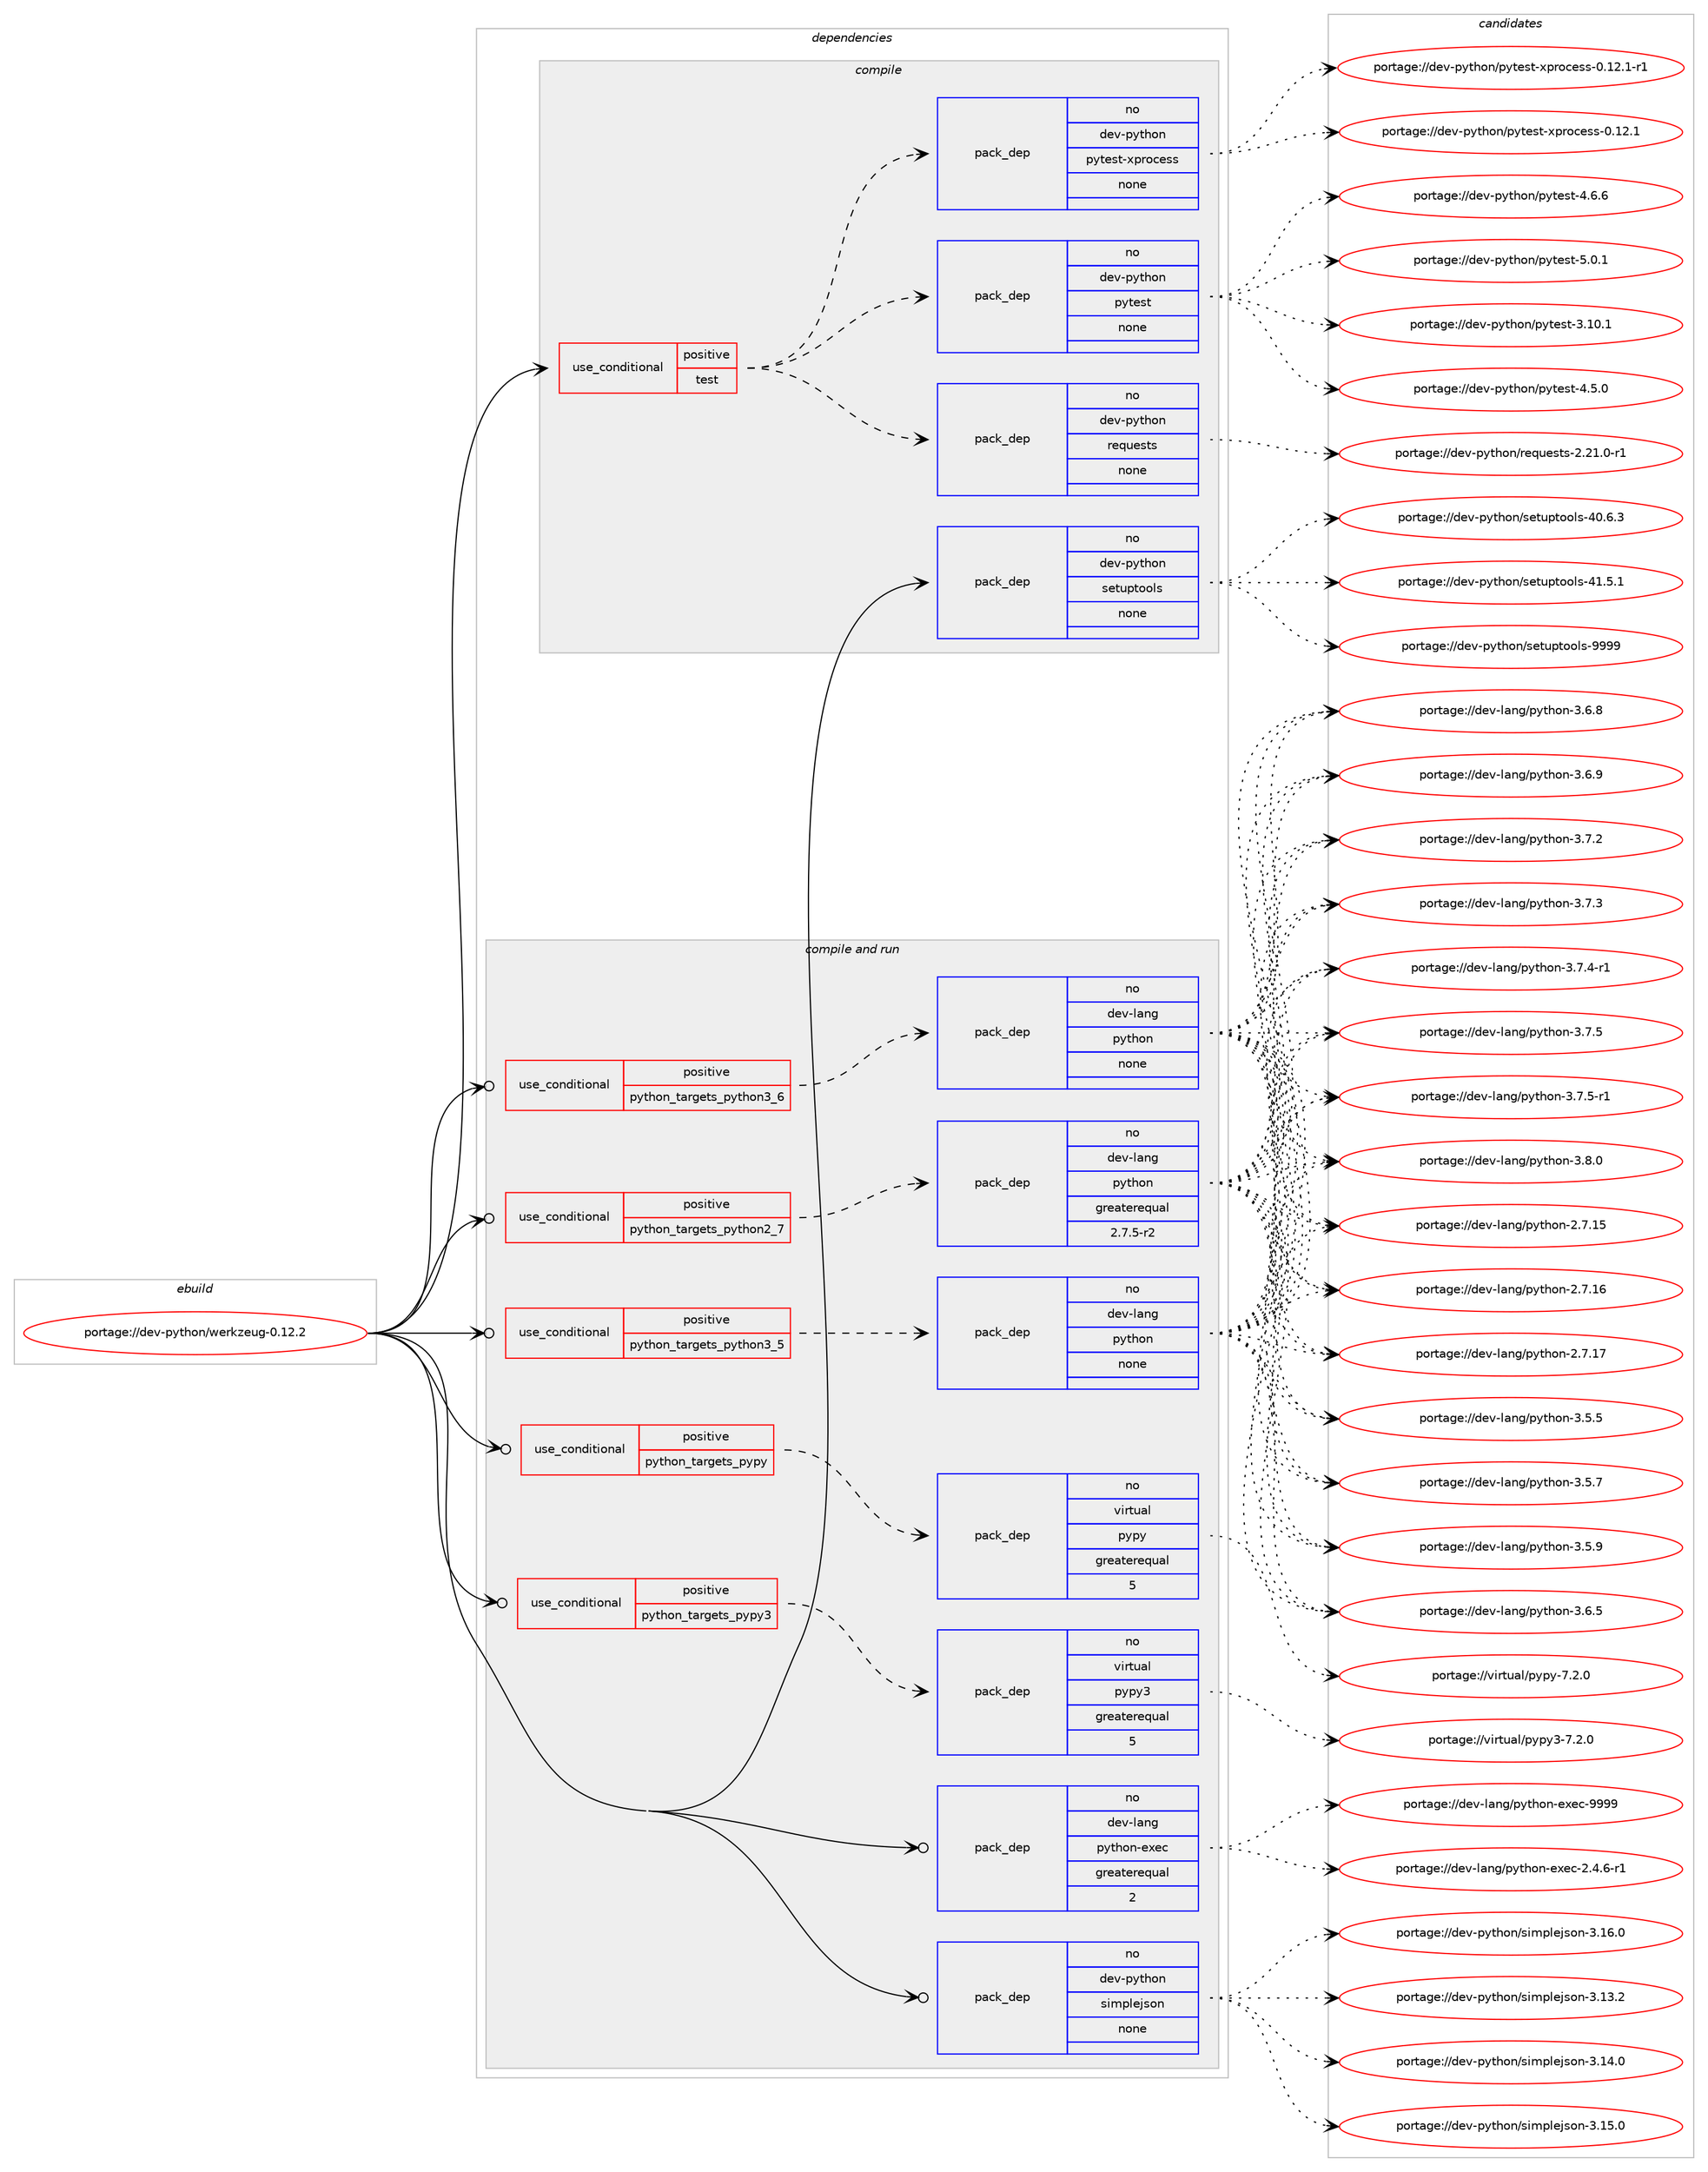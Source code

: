 digraph prolog {

# *************
# Graph options
# *************

newrank=true;
concentrate=true;
compound=true;
graph [rankdir=LR,fontname=Helvetica,fontsize=10,ranksep=1.5];#, ranksep=2.5, nodesep=0.2];
edge  [arrowhead=vee];
node  [fontname=Helvetica,fontsize=10];

# **********
# The ebuild
# **********

subgraph cluster_leftcol {
color=gray;
rank=same;
label=<<i>ebuild</i>>;
id [label="portage://dev-python/werkzeug-0.12.2", color=red, width=4, href="../dev-python/werkzeug-0.12.2.svg"];
}

# ****************
# The dependencies
# ****************

subgraph cluster_midcol {
color=gray;
label=<<i>dependencies</i>>;
subgraph cluster_compile {
fillcolor="#eeeeee";
style=filled;
label=<<i>compile</i>>;
subgraph cond40709 {
dependency178829 [label=<<TABLE BORDER="0" CELLBORDER="1" CELLSPACING="0" CELLPADDING="4"><TR><TD ROWSPAN="3" CELLPADDING="10">use_conditional</TD></TR><TR><TD>positive</TD></TR><TR><TD>test</TD></TR></TABLE>>, shape=none, color=red];
subgraph pack134709 {
dependency178830 [label=<<TABLE BORDER="0" CELLBORDER="1" CELLSPACING="0" CELLPADDING="4" WIDTH="220"><TR><TD ROWSPAN="6" CELLPADDING="30">pack_dep</TD></TR><TR><TD WIDTH="110">no</TD></TR><TR><TD>dev-python</TD></TR><TR><TD>requests</TD></TR><TR><TD>none</TD></TR><TR><TD></TD></TR></TABLE>>, shape=none, color=blue];
}
dependency178829:e -> dependency178830:w [weight=20,style="dashed",arrowhead="vee"];
subgraph pack134710 {
dependency178831 [label=<<TABLE BORDER="0" CELLBORDER="1" CELLSPACING="0" CELLPADDING="4" WIDTH="220"><TR><TD ROWSPAN="6" CELLPADDING="30">pack_dep</TD></TR><TR><TD WIDTH="110">no</TD></TR><TR><TD>dev-python</TD></TR><TR><TD>pytest</TD></TR><TR><TD>none</TD></TR><TR><TD></TD></TR></TABLE>>, shape=none, color=blue];
}
dependency178829:e -> dependency178831:w [weight=20,style="dashed",arrowhead="vee"];
subgraph pack134711 {
dependency178832 [label=<<TABLE BORDER="0" CELLBORDER="1" CELLSPACING="0" CELLPADDING="4" WIDTH="220"><TR><TD ROWSPAN="6" CELLPADDING="30">pack_dep</TD></TR><TR><TD WIDTH="110">no</TD></TR><TR><TD>dev-python</TD></TR><TR><TD>pytest-xprocess</TD></TR><TR><TD>none</TD></TR><TR><TD></TD></TR></TABLE>>, shape=none, color=blue];
}
dependency178829:e -> dependency178832:w [weight=20,style="dashed",arrowhead="vee"];
}
id:e -> dependency178829:w [weight=20,style="solid",arrowhead="vee"];
subgraph pack134712 {
dependency178833 [label=<<TABLE BORDER="0" CELLBORDER="1" CELLSPACING="0" CELLPADDING="4" WIDTH="220"><TR><TD ROWSPAN="6" CELLPADDING="30">pack_dep</TD></TR><TR><TD WIDTH="110">no</TD></TR><TR><TD>dev-python</TD></TR><TR><TD>setuptools</TD></TR><TR><TD>none</TD></TR><TR><TD></TD></TR></TABLE>>, shape=none, color=blue];
}
id:e -> dependency178833:w [weight=20,style="solid",arrowhead="vee"];
}
subgraph cluster_compileandrun {
fillcolor="#eeeeee";
style=filled;
label=<<i>compile and run</i>>;
subgraph cond40710 {
dependency178834 [label=<<TABLE BORDER="0" CELLBORDER="1" CELLSPACING="0" CELLPADDING="4"><TR><TD ROWSPAN="3" CELLPADDING="10">use_conditional</TD></TR><TR><TD>positive</TD></TR><TR><TD>python_targets_pypy</TD></TR></TABLE>>, shape=none, color=red];
subgraph pack134713 {
dependency178835 [label=<<TABLE BORDER="0" CELLBORDER="1" CELLSPACING="0" CELLPADDING="4" WIDTH="220"><TR><TD ROWSPAN="6" CELLPADDING="30">pack_dep</TD></TR><TR><TD WIDTH="110">no</TD></TR><TR><TD>virtual</TD></TR><TR><TD>pypy</TD></TR><TR><TD>greaterequal</TD></TR><TR><TD>5</TD></TR></TABLE>>, shape=none, color=blue];
}
dependency178834:e -> dependency178835:w [weight=20,style="dashed",arrowhead="vee"];
}
id:e -> dependency178834:w [weight=20,style="solid",arrowhead="odotvee"];
subgraph cond40711 {
dependency178836 [label=<<TABLE BORDER="0" CELLBORDER="1" CELLSPACING="0" CELLPADDING="4"><TR><TD ROWSPAN="3" CELLPADDING="10">use_conditional</TD></TR><TR><TD>positive</TD></TR><TR><TD>python_targets_pypy3</TD></TR></TABLE>>, shape=none, color=red];
subgraph pack134714 {
dependency178837 [label=<<TABLE BORDER="0" CELLBORDER="1" CELLSPACING="0" CELLPADDING="4" WIDTH="220"><TR><TD ROWSPAN="6" CELLPADDING="30">pack_dep</TD></TR><TR><TD WIDTH="110">no</TD></TR><TR><TD>virtual</TD></TR><TR><TD>pypy3</TD></TR><TR><TD>greaterequal</TD></TR><TR><TD>5</TD></TR></TABLE>>, shape=none, color=blue];
}
dependency178836:e -> dependency178837:w [weight=20,style="dashed",arrowhead="vee"];
}
id:e -> dependency178836:w [weight=20,style="solid",arrowhead="odotvee"];
subgraph cond40712 {
dependency178838 [label=<<TABLE BORDER="0" CELLBORDER="1" CELLSPACING="0" CELLPADDING="4"><TR><TD ROWSPAN="3" CELLPADDING="10">use_conditional</TD></TR><TR><TD>positive</TD></TR><TR><TD>python_targets_python2_7</TD></TR></TABLE>>, shape=none, color=red];
subgraph pack134715 {
dependency178839 [label=<<TABLE BORDER="0" CELLBORDER="1" CELLSPACING="0" CELLPADDING="4" WIDTH="220"><TR><TD ROWSPAN="6" CELLPADDING="30">pack_dep</TD></TR><TR><TD WIDTH="110">no</TD></TR><TR><TD>dev-lang</TD></TR><TR><TD>python</TD></TR><TR><TD>greaterequal</TD></TR><TR><TD>2.7.5-r2</TD></TR></TABLE>>, shape=none, color=blue];
}
dependency178838:e -> dependency178839:w [weight=20,style="dashed",arrowhead="vee"];
}
id:e -> dependency178838:w [weight=20,style="solid",arrowhead="odotvee"];
subgraph cond40713 {
dependency178840 [label=<<TABLE BORDER="0" CELLBORDER="1" CELLSPACING="0" CELLPADDING="4"><TR><TD ROWSPAN="3" CELLPADDING="10">use_conditional</TD></TR><TR><TD>positive</TD></TR><TR><TD>python_targets_python3_5</TD></TR></TABLE>>, shape=none, color=red];
subgraph pack134716 {
dependency178841 [label=<<TABLE BORDER="0" CELLBORDER="1" CELLSPACING="0" CELLPADDING="4" WIDTH="220"><TR><TD ROWSPAN="6" CELLPADDING="30">pack_dep</TD></TR><TR><TD WIDTH="110">no</TD></TR><TR><TD>dev-lang</TD></TR><TR><TD>python</TD></TR><TR><TD>none</TD></TR><TR><TD></TD></TR></TABLE>>, shape=none, color=blue];
}
dependency178840:e -> dependency178841:w [weight=20,style="dashed",arrowhead="vee"];
}
id:e -> dependency178840:w [weight=20,style="solid",arrowhead="odotvee"];
subgraph cond40714 {
dependency178842 [label=<<TABLE BORDER="0" CELLBORDER="1" CELLSPACING="0" CELLPADDING="4"><TR><TD ROWSPAN="3" CELLPADDING="10">use_conditional</TD></TR><TR><TD>positive</TD></TR><TR><TD>python_targets_python3_6</TD></TR></TABLE>>, shape=none, color=red];
subgraph pack134717 {
dependency178843 [label=<<TABLE BORDER="0" CELLBORDER="1" CELLSPACING="0" CELLPADDING="4" WIDTH="220"><TR><TD ROWSPAN="6" CELLPADDING="30">pack_dep</TD></TR><TR><TD WIDTH="110">no</TD></TR><TR><TD>dev-lang</TD></TR><TR><TD>python</TD></TR><TR><TD>none</TD></TR><TR><TD></TD></TR></TABLE>>, shape=none, color=blue];
}
dependency178842:e -> dependency178843:w [weight=20,style="dashed",arrowhead="vee"];
}
id:e -> dependency178842:w [weight=20,style="solid",arrowhead="odotvee"];
subgraph pack134718 {
dependency178844 [label=<<TABLE BORDER="0" CELLBORDER="1" CELLSPACING="0" CELLPADDING="4" WIDTH="220"><TR><TD ROWSPAN="6" CELLPADDING="30">pack_dep</TD></TR><TR><TD WIDTH="110">no</TD></TR><TR><TD>dev-lang</TD></TR><TR><TD>python-exec</TD></TR><TR><TD>greaterequal</TD></TR><TR><TD>2</TD></TR></TABLE>>, shape=none, color=blue];
}
id:e -> dependency178844:w [weight=20,style="solid",arrowhead="odotvee"];
subgraph pack134719 {
dependency178845 [label=<<TABLE BORDER="0" CELLBORDER="1" CELLSPACING="0" CELLPADDING="4" WIDTH="220"><TR><TD ROWSPAN="6" CELLPADDING="30">pack_dep</TD></TR><TR><TD WIDTH="110">no</TD></TR><TR><TD>dev-python</TD></TR><TR><TD>simplejson</TD></TR><TR><TD>none</TD></TR><TR><TD></TD></TR></TABLE>>, shape=none, color=blue];
}
id:e -> dependency178845:w [weight=20,style="solid",arrowhead="odotvee"];
}
subgraph cluster_run {
fillcolor="#eeeeee";
style=filled;
label=<<i>run</i>>;
}
}

# **************
# The candidates
# **************

subgraph cluster_choices {
rank=same;
color=gray;
label=<<i>candidates</i>>;

subgraph choice134709 {
color=black;
nodesep=1;
choiceportage1001011184511212111610411111047114101113117101115116115455046504946484511449 [label="portage://dev-python/requests-2.21.0-r1", color=red, width=4,href="../dev-python/requests-2.21.0-r1.svg"];
dependency178830:e -> choiceportage1001011184511212111610411111047114101113117101115116115455046504946484511449:w [style=dotted,weight="100"];
}
subgraph choice134710 {
color=black;
nodesep=1;
choiceportage100101118451121211161041111104711212111610111511645514649484649 [label="portage://dev-python/pytest-3.10.1", color=red, width=4,href="../dev-python/pytest-3.10.1.svg"];
choiceportage1001011184511212111610411111047112121116101115116455246534648 [label="portage://dev-python/pytest-4.5.0", color=red, width=4,href="../dev-python/pytest-4.5.0.svg"];
choiceportage1001011184511212111610411111047112121116101115116455246544654 [label="portage://dev-python/pytest-4.6.6", color=red, width=4,href="../dev-python/pytest-4.6.6.svg"];
choiceportage1001011184511212111610411111047112121116101115116455346484649 [label="portage://dev-python/pytest-5.0.1", color=red, width=4,href="../dev-python/pytest-5.0.1.svg"];
dependency178831:e -> choiceportage100101118451121211161041111104711212111610111511645514649484649:w [style=dotted,weight="100"];
dependency178831:e -> choiceportage1001011184511212111610411111047112121116101115116455246534648:w [style=dotted,weight="100"];
dependency178831:e -> choiceportage1001011184511212111610411111047112121116101115116455246544654:w [style=dotted,weight="100"];
dependency178831:e -> choiceportage1001011184511212111610411111047112121116101115116455346484649:w [style=dotted,weight="100"];
}
subgraph choice134711 {
color=black;
nodesep=1;
choiceportage1001011184511212111610411111047112121116101115116451201121141119910111511545484649504649 [label="portage://dev-python/pytest-xprocess-0.12.1", color=red, width=4,href="../dev-python/pytest-xprocess-0.12.1.svg"];
choiceportage10010111845112121116104111110471121211161011151164512011211411199101115115454846495046494511449 [label="portage://dev-python/pytest-xprocess-0.12.1-r1", color=red, width=4,href="../dev-python/pytest-xprocess-0.12.1-r1.svg"];
dependency178832:e -> choiceportage1001011184511212111610411111047112121116101115116451201121141119910111511545484649504649:w [style=dotted,weight="100"];
dependency178832:e -> choiceportage10010111845112121116104111110471121211161011151164512011211411199101115115454846495046494511449:w [style=dotted,weight="100"];
}
subgraph choice134712 {
color=black;
nodesep=1;
choiceportage100101118451121211161041111104711510111611711211611111110811545524846544651 [label="portage://dev-python/setuptools-40.6.3", color=red, width=4,href="../dev-python/setuptools-40.6.3.svg"];
choiceportage100101118451121211161041111104711510111611711211611111110811545524946534649 [label="portage://dev-python/setuptools-41.5.1", color=red, width=4,href="../dev-python/setuptools-41.5.1.svg"];
choiceportage10010111845112121116104111110471151011161171121161111111081154557575757 [label="portage://dev-python/setuptools-9999", color=red, width=4,href="../dev-python/setuptools-9999.svg"];
dependency178833:e -> choiceportage100101118451121211161041111104711510111611711211611111110811545524846544651:w [style=dotted,weight="100"];
dependency178833:e -> choiceportage100101118451121211161041111104711510111611711211611111110811545524946534649:w [style=dotted,weight="100"];
dependency178833:e -> choiceportage10010111845112121116104111110471151011161171121161111111081154557575757:w [style=dotted,weight="100"];
}
subgraph choice134713 {
color=black;
nodesep=1;
choiceportage1181051141161179710847112121112121455546504648 [label="portage://virtual/pypy-7.2.0", color=red, width=4,href="../virtual/pypy-7.2.0.svg"];
dependency178835:e -> choiceportage1181051141161179710847112121112121455546504648:w [style=dotted,weight="100"];
}
subgraph choice134714 {
color=black;
nodesep=1;
choiceportage118105114116117971084711212111212151455546504648 [label="portage://virtual/pypy3-7.2.0", color=red, width=4,href="../virtual/pypy3-7.2.0.svg"];
dependency178837:e -> choiceportage118105114116117971084711212111212151455546504648:w [style=dotted,weight="100"];
}
subgraph choice134715 {
color=black;
nodesep=1;
choiceportage10010111845108971101034711212111610411111045504655464953 [label="portage://dev-lang/python-2.7.15", color=red, width=4,href="../dev-lang/python-2.7.15.svg"];
choiceportage10010111845108971101034711212111610411111045504655464954 [label="portage://dev-lang/python-2.7.16", color=red, width=4,href="../dev-lang/python-2.7.16.svg"];
choiceportage10010111845108971101034711212111610411111045504655464955 [label="portage://dev-lang/python-2.7.17", color=red, width=4,href="../dev-lang/python-2.7.17.svg"];
choiceportage100101118451089711010347112121116104111110455146534653 [label="portage://dev-lang/python-3.5.5", color=red, width=4,href="../dev-lang/python-3.5.5.svg"];
choiceportage100101118451089711010347112121116104111110455146534655 [label="portage://dev-lang/python-3.5.7", color=red, width=4,href="../dev-lang/python-3.5.7.svg"];
choiceportage100101118451089711010347112121116104111110455146534657 [label="portage://dev-lang/python-3.5.9", color=red, width=4,href="../dev-lang/python-3.5.9.svg"];
choiceportage100101118451089711010347112121116104111110455146544653 [label="portage://dev-lang/python-3.6.5", color=red, width=4,href="../dev-lang/python-3.6.5.svg"];
choiceportage100101118451089711010347112121116104111110455146544656 [label="portage://dev-lang/python-3.6.8", color=red, width=4,href="../dev-lang/python-3.6.8.svg"];
choiceportage100101118451089711010347112121116104111110455146544657 [label="portage://dev-lang/python-3.6.9", color=red, width=4,href="../dev-lang/python-3.6.9.svg"];
choiceportage100101118451089711010347112121116104111110455146554650 [label="portage://dev-lang/python-3.7.2", color=red, width=4,href="../dev-lang/python-3.7.2.svg"];
choiceportage100101118451089711010347112121116104111110455146554651 [label="portage://dev-lang/python-3.7.3", color=red, width=4,href="../dev-lang/python-3.7.3.svg"];
choiceportage1001011184510897110103471121211161041111104551465546524511449 [label="portage://dev-lang/python-3.7.4-r1", color=red, width=4,href="../dev-lang/python-3.7.4-r1.svg"];
choiceportage100101118451089711010347112121116104111110455146554653 [label="portage://dev-lang/python-3.7.5", color=red, width=4,href="../dev-lang/python-3.7.5.svg"];
choiceportage1001011184510897110103471121211161041111104551465546534511449 [label="portage://dev-lang/python-3.7.5-r1", color=red, width=4,href="../dev-lang/python-3.7.5-r1.svg"];
choiceportage100101118451089711010347112121116104111110455146564648 [label="portage://dev-lang/python-3.8.0", color=red, width=4,href="../dev-lang/python-3.8.0.svg"];
dependency178839:e -> choiceportage10010111845108971101034711212111610411111045504655464953:w [style=dotted,weight="100"];
dependency178839:e -> choiceportage10010111845108971101034711212111610411111045504655464954:w [style=dotted,weight="100"];
dependency178839:e -> choiceportage10010111845108971101034711212111610411111045504655464955:w [style=dotted,weight="100"];
dependency178839:e -> choiceportage100101118451089711010347112121116104111110455146534653:w [style=dotted,weight="100"];
dependency178839:e -> choiceportage100101118451089711010347112121116104111110455146534655:w [style=dotted,weight="100"];
dependency178839:e -> choiceportage100101118451089711010347112121116104111110455146534657:w [style=dotted,weight="100"];
dependency178839:e -> choiceportage100101118451089711010347112121116104111110455146544653:w [style=dotted,weight="100"];
dependency178839:e -> choiceportage100101118451089711010347112121116104111110455146544656:w [style=dotted,weight="100"];
dependency178839:e -> choiceportage100101118451089711010347112121116104111110455146544657:w [style=dotted,weight="100"];
dependency178839:e -> choiceportage100101118451089711010347112121116104111110455146554650:w [style=dotted,weight="100"];
dependency178839:e -> choiceportage100101118451089711010347112121116104111110455146554651:w [style=dotted,weight="100"];
dependency178839:e -> choiceportage1001011184510897110103471121211161041111104551465546524511449:w [style=dotted,weight="100"];
dependency178839:e -> choiceportage100101118451089711010347112121116104111110455146554653:w [style=dotted,weight="100"];
dependency178839:e -> choiceportage1001011184510897110103471121211161041111104551465546534511449:w [style=dotted,weight="100"];
dependency178839:e -> choiceportage100101118451089711010347112121116104111110455146564648:w [style=dotted,weight="100"];
}
subgraph choice134716 {
color=black;
nodesep=1;
choiceportage10010111845108971101034711212111610411111045504655464953 [label="portage://dev-lang/python-2.7.15", color=red, width=4,href="../dev-lang/python-2.7.15.svg"];
choiceportage10010111845108971101034711212111610411111045504655464954 [label="portage://dev-lang/python-2.7.16", color=red, width=4,href="../dev-lang/python-2.7.16.svg"];
choiceportage10010111845108971101034711212111610411111045504655464955 [label="portage://dev-lang/python-2.7.17", color=red, width=4,href="../dev-lang/python-2.7.17.svg"];
choiceportage100101118451089711010347112121116104111110455146534653 [label="portage://dev-lang/python-3.5.5", color=red, width=4,href="../dev-lang/python-3.5.5.svg"];
choiceportage100101118451089711010347112121116104111110455146534655 [label="portage://dev-lang/python-3.5.7", color=red, width=4,href="../dev-lang/python-3.5.7.svg"];
choiceportage100101118451089711010347112121116104111110455146534657 [label="portage://dev-lang/python-3.5.9", color=red, width=4,href="../dev-lang/python-3.5.9.svg"];
choiceportage100101118451089711010347112121116104111110455146544653 [label="portage://dev-lang/python-3.6.5", color=red, width=4,href="../dev-lang/python-3.6.5.svg"];
choiceportage100101118451089711010347112121116104111110455146544656 [label="portage://dev-lang/python-3.6.8", color=red, width=4,href="../dev-lang/python-3.6.8.svg"];
choiceportage100101118451089711010347112121116104111110455146544657 [label="portage://dev-lang/python-3.6.9", color=red, width=4,href="../dev-lang/python-3.6.9.svg"];
choiceportage100101118451089711010347112121116104111110455146554650 [label="portage://dev-lang/python-3.7.2", color=red, width=4,href="../dev-lang/python-3.7.2.svg"];
choiceportage100101118451089711010347112121116104111110455146554651 [label="portage://dev-lang/python-3.7.3", color=red, width=4,href="../dev-lang/python-3.7.3.svg"];
choiceportage1001011184510897110103471121211161041111104551465546524511449 [label="portage://dev-lang/python-3.7.4-r1", color=red, width=4,href="../dev-lang/python-3.7.4-r1.svg"];
choiceportage100101118451089711010347112121116104111110455146554653 [label="portage://dev-lang/python-3.7.5", color=red, width=4,href="../dev-lang/python-3.7.5.svg"];
choiceportage1001011184510897110103471121211161041111104551465546534511449 [label="portage://dev-lang/python-3.7.5-r1", color=red, width=4,href="../dev-lang/python-3.7.5-r1.svg"];
choiceportage100101118451089711010347112121116104111110455146564648 [label="portage://dev-lang/python-3.8.0", color=red, width=4,href="../dev-lang/python-3.8.0.svg"];
dependency178841:e -> choiceportage10010111845108971101034711212111610411111045504655464953:w [style=dotted,weight="100"];
dependency178841:e -> choiceportage10010111845108971101034711212111610411111045504655464954:w [style=dotted,weight="100"];
dependency178841:e -> choiceportage10010111845108971101034711212111610411111045504655464955:w [style=dotted,weight="100"];
dependency178841:e -> choiceportage100101118451089711010347112121116104111110455146534653:w [style=dotted,weight="100"];
dependency178841:e -> choiceportage100101118451089711010347112121116104111110455146534655:w [style=dotted,weight="100"];
dependency178841:e -> choiceportage100101118451089711010347112121116104111110455146534657:w [style=dotted,weight="100"];
dependency178841:e -> choiceportage100101118451089711010347112121116104111110455146544653:w [style=dotted,weight="100"];
dependency178841:e -> choiceportage100101118451089711010347112121116104111110455146544656:w [style=dotted,weight="100"];
dependency178841:e -> choiceportage100101118451089711010347112121116104111110455146544657:w [style=dotted,weight="100"];
dependency178841:e -> choiceportage100101118451089711010347112121116104111110455146554650:w [style=dotted,weight="100"];
dependency178841:e -> choiceportage100101118451089711010347112121116104111110455146554651:w [style=dotted,weight="100"];
dependency178841:e -> choiceportage1001011184510897110103471121211161041111104551465546524511449:w [style=dotted,weight="100"];
dependency178841:e -> choiceportage100101118451089711010347112121116104111110455146554653:w [style=dotted,weight="100"];
dependency178841:e -> choiceportage1001011184510897110103471121211161041111104551465546534511449:w [style=dotted,weight="100"];
dependency178841:e -> choiceportage100101118451089711010347112121116104111110455146564648:w [style=dotted,weight="100"];
}
subgraph choice134717 {
color=black;
nodesep=1;
choiceportage10010111845108971101034711212111610411111045504655464953 [label="portage://dev-lang/python-2.7.15", color=red, width=4,href="../dev-lang/python-2.7.15.svg"];
choiceportage10010111845108971101034711212111610411111045504655464954 [label="portage://dev-lang/python-2.7.16", color=red, width=4,href="../dev-lang/python-2.7.16.svg"];
choiceportage10010111845108971101034711212111610411111045504655464955 [label="portage://dev-lang/python-2.7.17", color=red, width=4,href="../dev-lang/python-2.7.17.svg"];
choiceportage100101118451089711010347112121116104111110455146534653 [label="portage://dev-lang/python-3.5.5", color=red, width=4,href="../dev-lang/python-3.5.5.svg"];
choiceportage100101118451089711010347112121116104111110455146534655 [label="portage://dev-lang/python-3.5.7", color=red, width=4,href="../dev-lang/python-3.5.7.svg"];
choiceportage100101118451089711010347112121116104111110455146534657 [label="portage://dev-lang/python-3.5.9", color=red, width=4,href="../dev-lang/python-3.5.9.svg"];
choiceportage100101118451089711010347112121116104111110455146544653 [label="portage://dev-lang/python-3.6.5", color=red, width=4,href="../dev-lang/python-3.6.5.svg"];
choiceportage100101118451089711010347112121116104111110455146544656 [label="portage://dev-lang/python-3.6.8", color=red, width=4,href="../dev-lang/python-3.6.8.svg"];
choiceportage100101118451089711010347112121116104111110455146544657 [label="portage://dev-lang/python-3.6.9", color=red, width=4,href="../dev-lang/python-3.6.9.svg"];
choiceportage100101118451089711010347112121116104111110455146554650 [label="portage://dev-lang/python-3.7.2", color=red, width=4,href="../dev-lang/python-3.7.2.svg"];
choiceportage100101118451089711010347112121116104111110455146554651 [label="portage://dev-lang/python-3.7.3", color=red, width=4,href="../dev-lang/python-3.7.3.svg"];
choiceportage1001011184510897110103471121211161041111104551465546524511449 [label="portage://dev-lang/python-3.7.4-r1", color=red, width=4,href="../dev-lang/python-3.7.4-r1.svg"];
choiceportage100101118451089711010347112121116104111110455146554653 [label="portage://dev-lang/python-3.7.5", color=red, width=4,href="../dev-lang/python-3.7.5.svg"];
choiceportage1001011184510897110103471121211161041111104551465546534511449 [label="portage://dev-lang/python-3.7.5-r1", color=red, width=4,href="../dev-lang/python-3.7.5-r1.svg"];
choiceportage100101118451089711010347112121116104111110455146564648 [label="portage://dev-lang/python-3.8.0", color=red, width=4,href="../dev-lang/python-3.8.0.svg"];
dependency178843:e -> choiceportage10010111845108971101034711212111610411111045504655464953:w [style=dotted,weight="100"];
dependency178843:e -> choiceportage10010111845108971101034711212111610411111045504655464954:w [style=dotted,weight="100"];
dependency178843:e -> choiceportage10010111845108971101034711212111610411111045504655464955:w [style=dotted,weight="100"];
dependency178843:e -> choiceportage100101118451089711010347112121116104111110455146534653:w [style=dotted,weight="100"];
dependency178843:e -> choiceportage100101118451089711010347112121116104111110455146534655:w [style=dotted,weight="100"];
dependency178843:e -> choiceportage100101118451089711010347112121116104111110455146534657:w [style=dotted,weight="100"];
dependency178843:e -> choiceportage100101118451089711010347112121116104111110455146544653:w [style=dotted,weight="100"];
dependency178843:e -> choiceportage100101118451089711010347112121116104111110455146544656:w [style=dotted,weight="100"];
dependency178843:e -> choiceportage100101118451089711010347112121116104111110455146544657:w [style=dotted,weight="100"];
dependency178843:e -> choiceportage100101118451089711010347112121116104111110455146554650:w [style=dotted,weight="100"];
dependency178843:e -> choiceportage100101118451089711010347112121116104111110455146554651:w [style=dotted,weight="100"];
dependency178843:e -> choiceportage1001011184510897110103471121211161041111104551465546524511449:w [style=dotted,weight="100"];
dependency178843:e -> choiceportage100101118451089711010347112121116104111110455146554653:w [style=dotted,weight="100"];
dependency178843:e -> choiceportage1001011184510897110103471121211161041111104551465546534511449:w [style=dotted,weight="100"];
dependency178843:e -> choiceportage100101118451089711010347112121116104111110455146564648:w [style=dotted,weight="100"];
}
subgraph choice134718 {
color=black;
nodesep=1;
choiceportage10010111845108971101034711212111610411111045101120101994550465246544511449 [label="portage://dev-lang/python-exec-2.4.6-r1", color=red, width=4,href="../dev-lang/python-exec-2.4.6-r1.svg"];
choiceportage10010111845108971101034711212111610411111045101120101994557575757 [label="portage://dev-lang/python-exec-9999", color=red, width=4,href="../dev-lang/python-exec-9999.svg"];
dependency178844:e -> choiceportage10010111845108971101034711212111610411111045101120101994550465246544511449:w [style=dotted,weight="100"];
dependency178844:e -> choiceportage10010111845108971101034711212111610411111045101120101994557575757:w [style=dotted,weight="100"];
}
subgraph choice134719 {
color=black;
nodesep=1;
choiceportage100101118451121211161041111104711510510911210810110611511111045514649514650 [label="portage://dev-python/simplejson-3.13.2", color=red, width=4,href="../dev-python/simplejson-3.13.2.svg"];
choiceportage100101118451121211161041111104711510510911210810110611511111045514649524648 [label="portage://dev-python/simplejson-3.14.0", color=red, width=4,href="../dev-python/simplejson-3.14.0.svg"];
choiceportage100101118451121211161041111104711510510911210810110611511111045514649534648 [label="portage://dev-python/simplejson-3.15.0", color=red, width=4,href="../dev-python/simplejson-3.15.0.svg"];
choiceportage100101118451121211161041111104711510510911210810110611511111045514649544648 [label="portage://dev-python/simplejson-3.16.0", color=red, width=4,href="../dev-python/simplejson-3.16.0.svg"];
dependency178845:e -> choiceportage100101118451121211161041111104711510510911210810110611511111045514649514650:w [style=dotted,weight="100"];
dependency178845:e -> choiceportage100101118451121211161041111104711510510911210810110611511111045514649524648:w [style=dotted,weight="100"];
dependency178845:e -> choiceportage100101118451121211161041111104711510510911210810110611511111045514649534648:w [style=dotted,weight="100"];
dependency178845:e -> choiceportage100101118451121211161041111104711510510911210810110611511111045514649544648:w [style=dotted,weight="100"];
}
}

}
